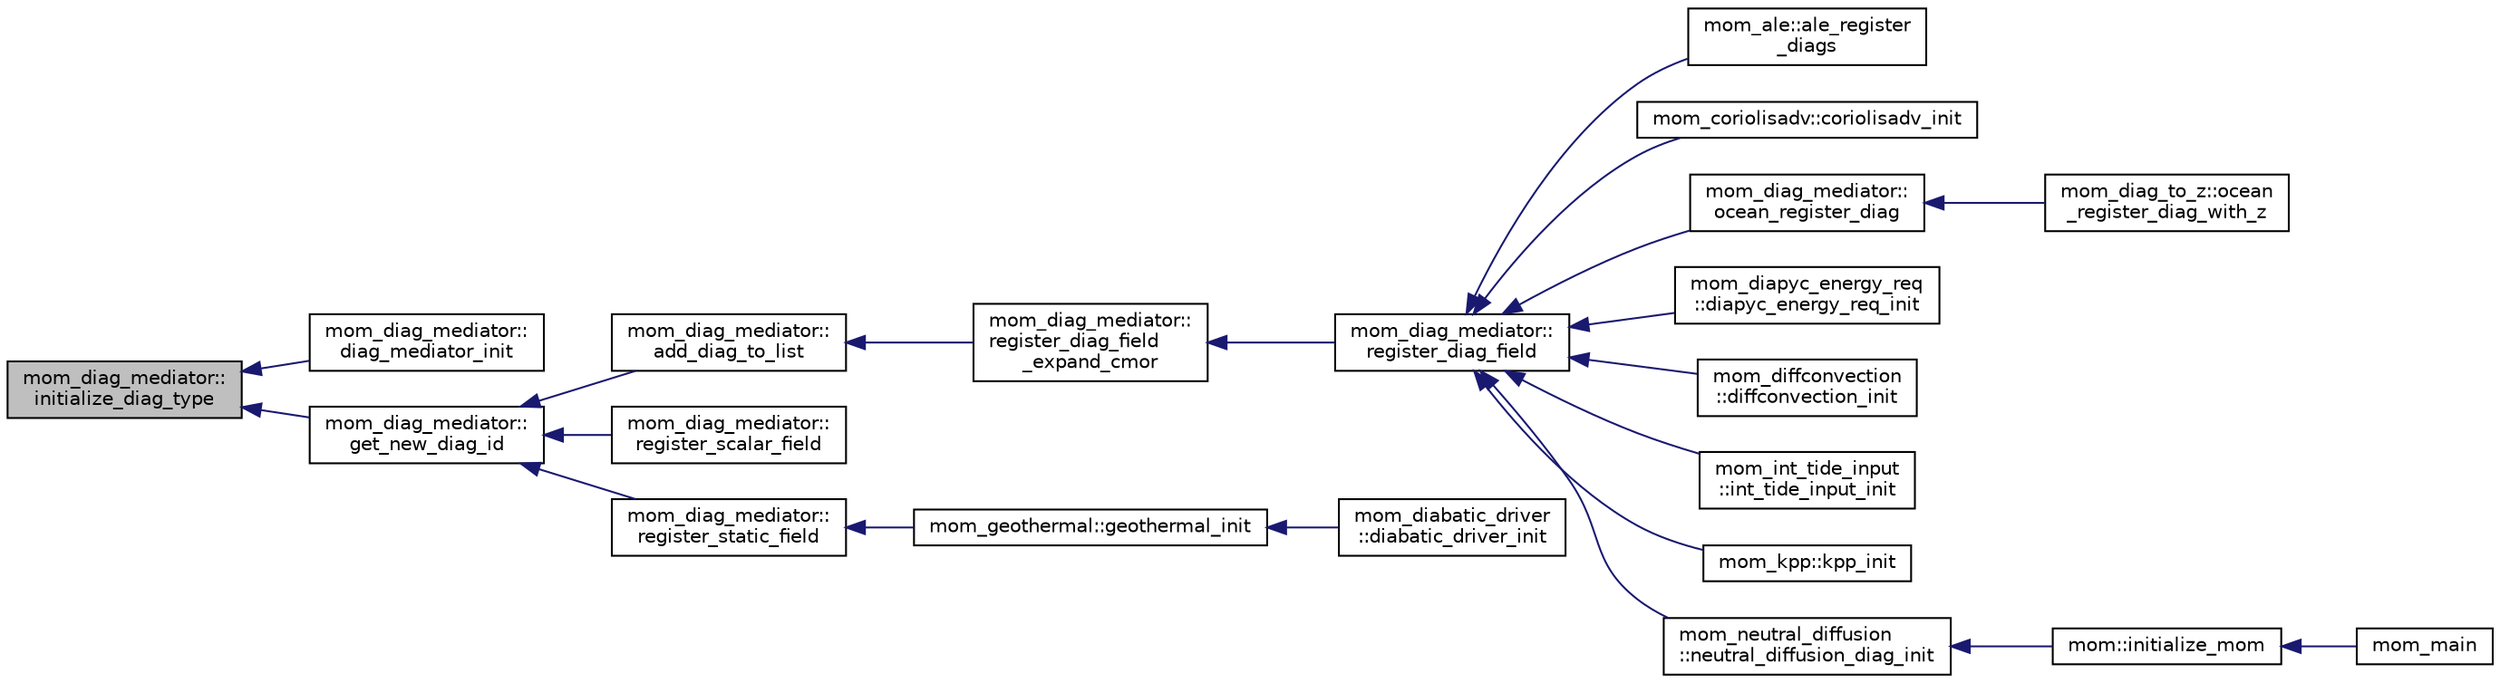 digraph "mom_diag_mediator::initialize_diag_type"
{
 // INTERACTIVE_SVG=YES
  edge [fontname="Helvetica",fontsize="10",labelfontname="Helvetica",labelfontsize="10"];
  node [fontname="Helvetica",fontsize="10",shape=record];
  rankdir="LR";
  Node168 [label="mom_diag_mediator::\linitialize_diag_type",height=0.2,width=0.4,color="black", fillcolor="grey75", style="filled", fontcolor="black"];
  Node168 -> Node169 [dir="back",color="midnightblue",fontsize="10",style="solid",fontname="Helvetica"];
  Node169 [label="mom_diag_mediator::\ldiag_mediator_init",height=0.2,width=0.4,color="black", fillcolor="white", style="filled",URL="$namespacemom__diag__mediator.html#a03785b401557ffdf08cd45b735e4486f",tooltip="diag_mediator_init initializes the MOM diag_mediator and opens the available diagnostics file..."];
  Node168 -> Node170 [dir="back",color="midnightblue",fontsize="10",style="solid",fontname="Helvetica"];
  Node170 [label="mom_diag_mediator::\lget_new_diag_id",height=0.2,width=0.4,color="black", fillcolor="white", style="filled",URL="$namespacemom__diag__mediator.html#a3f7442639213320f7429e2288a79fda2",tooltip="Returns a new diagnostic id, it may be necessary to expand the diagnostics array. ..."];
  Node170 -> Node171 [dir="back",color="midnightblue",fontsize="10",style="solid",fontname="Helvetica"];
  Node171 [label="mom_diag_mediator::\ladd_diag_to_list",height=0.2,width=0.4,color="black", fillcolor="white", style="filled",URL="$namespacemom__diag__mediator.html#a8415b33a337b1fbc7535688eca85ab37",tooltip="Create a diagnostic type and attached to list. "];
  Node171 -> Node172 [dir="back",color="midnightblue",fontsize="10",style="solid",fontname="Helvetica"];
  Node172 [label="mom_diag_mediator::\lregister_diag_field\l_expand_cmor",height=0.2,width=0.4,color="black", fillcolor="white", style="filled",URL="$namespacemom__diag__mediator.html#ae50b35cba800ac5fd8975929fd2b9f4a",tooltip="Returns True if either the native of CMOr version of the diagnostic were registered. Updates &#39;dm_id&#39; after calling register_diag_field_expand_axes() for both native and CMOR variants of the field. "];
  Node172 -> Node173 [dir="back",color="midnightblue",fontsize="10",style="solid",fontname="Helvetica"];
  Node173 [label="mom_diag_mediator::\lregister_diag_field",height=0.2,width=0.4,color="black", fillcolor="white", style="filled",URL="$namespacemom__diag__mediator.html#aa791f75f899ae9b7cd4756165a9c2a1b",tooltip="Returns the \"diag_mediator\" handle for a group (native, CMOR, z-coord, ...) of diagnostics derived fr..."];
  Node173 -> Node174 [dir="back",color="midnightblue",fontsize="10",style="solid",fontname="Helvetica"];
  Node174 [label="mom_ale::ale_register\l_diags",height=0.2,width=0.4,color="black", fillcolor="white", style="filled",URL="$namespacemom__ale.html#a994efb3c62fc5f63da2617f29cbd6be1",tooltip="Initialize diagnostics for the ALE module. "];
  Node173 -> Node175 [dir="back",color="midnightblue",fontsize="10",style="solid",fontname="Helvetica"];
  Node175 [label="mom_coriolisadv::coriolisadv_init",height=0.2,width=0.4,color="black", fillcolor="white", style="filled",URL="$namespacemom__coriolisadv.html#ad3ce07f23ce7b484a5a9e0c0abe8b1cd",tooltip="Initializes the control structure for coriolisadv_cs. "];
  Node173 -> Node176 [dir="back",color="midnightblue",fontsize="10",style="solid",fontname="Helvetica"];
  Node176 [label="mom_diag_mediator::\locean_register_diag",height=0.2,width=0.4,color="black", fillcolor="white", style="filled",URL="$namespacemom__diag__mediator.html#a21267e25d12fa3e5d2540d2a299d2d2c",tooltip="Registers a diagnostic using the information encapsulated in the vardesc type argument and returns an..."];
  Node176 -> Node177 [dir="back",color="midnightblue",fontsize="10",style="solid",fontname="Helvetica"];
  Node177 [label="mom_diag_to_z::ocean\l_register_diag_with_z",height=0.2,width=0.4,color="black", fillcolor="white", style="filled",URL="$namespacemom__diag__to__z.html#a90526b2f59f94c6af2f525a221029772",tooltip="This subroutine registers a tracer to be output in depth space. "];
  Node173 -> Node178 [dir="back",color="midnightblue",fontsize="10",style="solid",fontname="Helvetica"];
  Node178 [label="mom_diapyc_energy_req\l::diapyc_energy_req_init",height=0.2,width=0.4,color="black", fillcolor="white", style="filled",URL="$namespacemom__diapyc__energy__req.html#aa0ce122f4dc6d9a6ec9e17996484bb76"];
  Node173 -> Node179 [dir="back",color="midnightblue",fontsize="10",style="solid",fontname="Helvetica"];
  Node179 [label="mom_diffconvection\l::diffconvection_init",height=0.2,width=0.4,color="black", fillcolor="white", style="filled",URL="$namespacemom__diffconvection.html#ac36d9d7fd69e4422e7de01242094ff34"];
  Node173 -> Node180 [dir="back",color="midnightblue",fontsize="10",style="solid",fontname="Helvetica"];
  Node180 [label="mom_int_tide_input\l::int_tide_input_init",height=0.2,width=0.4,color="black", fillcolor="white", style="filled",URL="$namespacemom__int__tide__input.html#a29a707637da633ccee155b53557b5f17"];
  Node173 -> Node181 [dir="back",color="midnightblue",fontsize="10",style="solid",fontname="Helvetica"];
  Node181 [label="mom_kpp::kpp_init",height=0.2,width=0.4,color="black", fillcolor="white", style="filled",URL="$namespacemom__kpp.html#a9c834424b6e067e280928db3700ec77e",tooltip="Initialize the CVmix KPP module and set up diagnostics Returns True if KPP is to be used..."];
  Node173 -> Node182 [dir="back",color="midnightblue",fontsize="10",style="solid",fontname="Helvetica"];
  Node182 [label="mom_neutral_diffusion\l::neutral_diffusion_diag_init",height=0.2,width=0.4,color="black", fillcolor="white", style="filled",URL="$namespacemom__neutral__diffusion.html#a87cf821c52ac1111493d4168f0a91d17",tooltip="Diagnostic handles for neutral diffusion tendencies. "];
  Node182 -> Node183 [dir="back",color="midnightblue",fontsize="10",style="solid",fontname="Helvetica"];
  Node183 [label="mom::initialize_mom",height=0.2,width=0.4,color="black", fillcolor="white", style="filled",URL="$namespacemom.html#a0be2869fef30e1e0604facfe1b41555d",tooltip="This subroutine initializes MOM. "];
  Node183 -> Node184 [dir="back",color="midnightblue",fontsize="10",style="solid",fontname="Helvetica"];
  Node184 [label="mom_main",height=0.2,width=0.4,color="black", fillcolor="white", style="filled",URL="$MOM__driver_8F90.html#a08fffeb2d8e8acbf9ed4609be6d258c6"];
  Node170 -> Node185 [dir="back",color="midnightblue",fontsize="10",style="solid",fontname="Helvetica"];
  Node185 [label="mom_diag_mediator::\lregister_scalar_field",height=0.2,width=0.4,color="black", fillcolor="white", style="filled",URL="$namespacemom__diag__mediator.html#afb4254e1cfbbcfc43028f14915173f80"];
  Node170 -> Node186 [dir="back",color="midnightblue",fontsize="10",style="solid",fontname="Helvetica"];
  Node186 [label="mom_diag_mediator::\lregister_static_field",height=0.2,width=0.4,color="black", fillcolor="white", style="filled",URL="$namespacemom__diag__mediator.html#abe591ed2565e9f026c5be055bc2fc0b7",tooltip="Registers a static diagnostic, returning an integer handle. "];
  Node186 -> Node187 [dir="back",color="midnightblue",fontsize="10",style="solid",fontname="Helvetica"];
  Node187 [label="mom_geothermal::geothermal_init",height=0.2,width=0.4,color="black", fillcolor="white", style="filled",URL="$namespacemom__geothermal.html#a0abbb7953860e3357bbd3d35f46fd851"];
  Node187 -> Node188 [dir="back",color="midnightblue",fontsize="10",style="solid",fontname="Helvetica"];
  Node188 [label="mom_diabatic_driver\l::diabatic_driver_init",height=0.2,width=0.4,color="black", fillcolor="white", style="filled",URL="$namespacemom__diabatic__driver.html#afa0b30bd6f0e080bcacbd6dcb15ff990",tooltip="This routine initializes the diabatic driver module. "];
}
